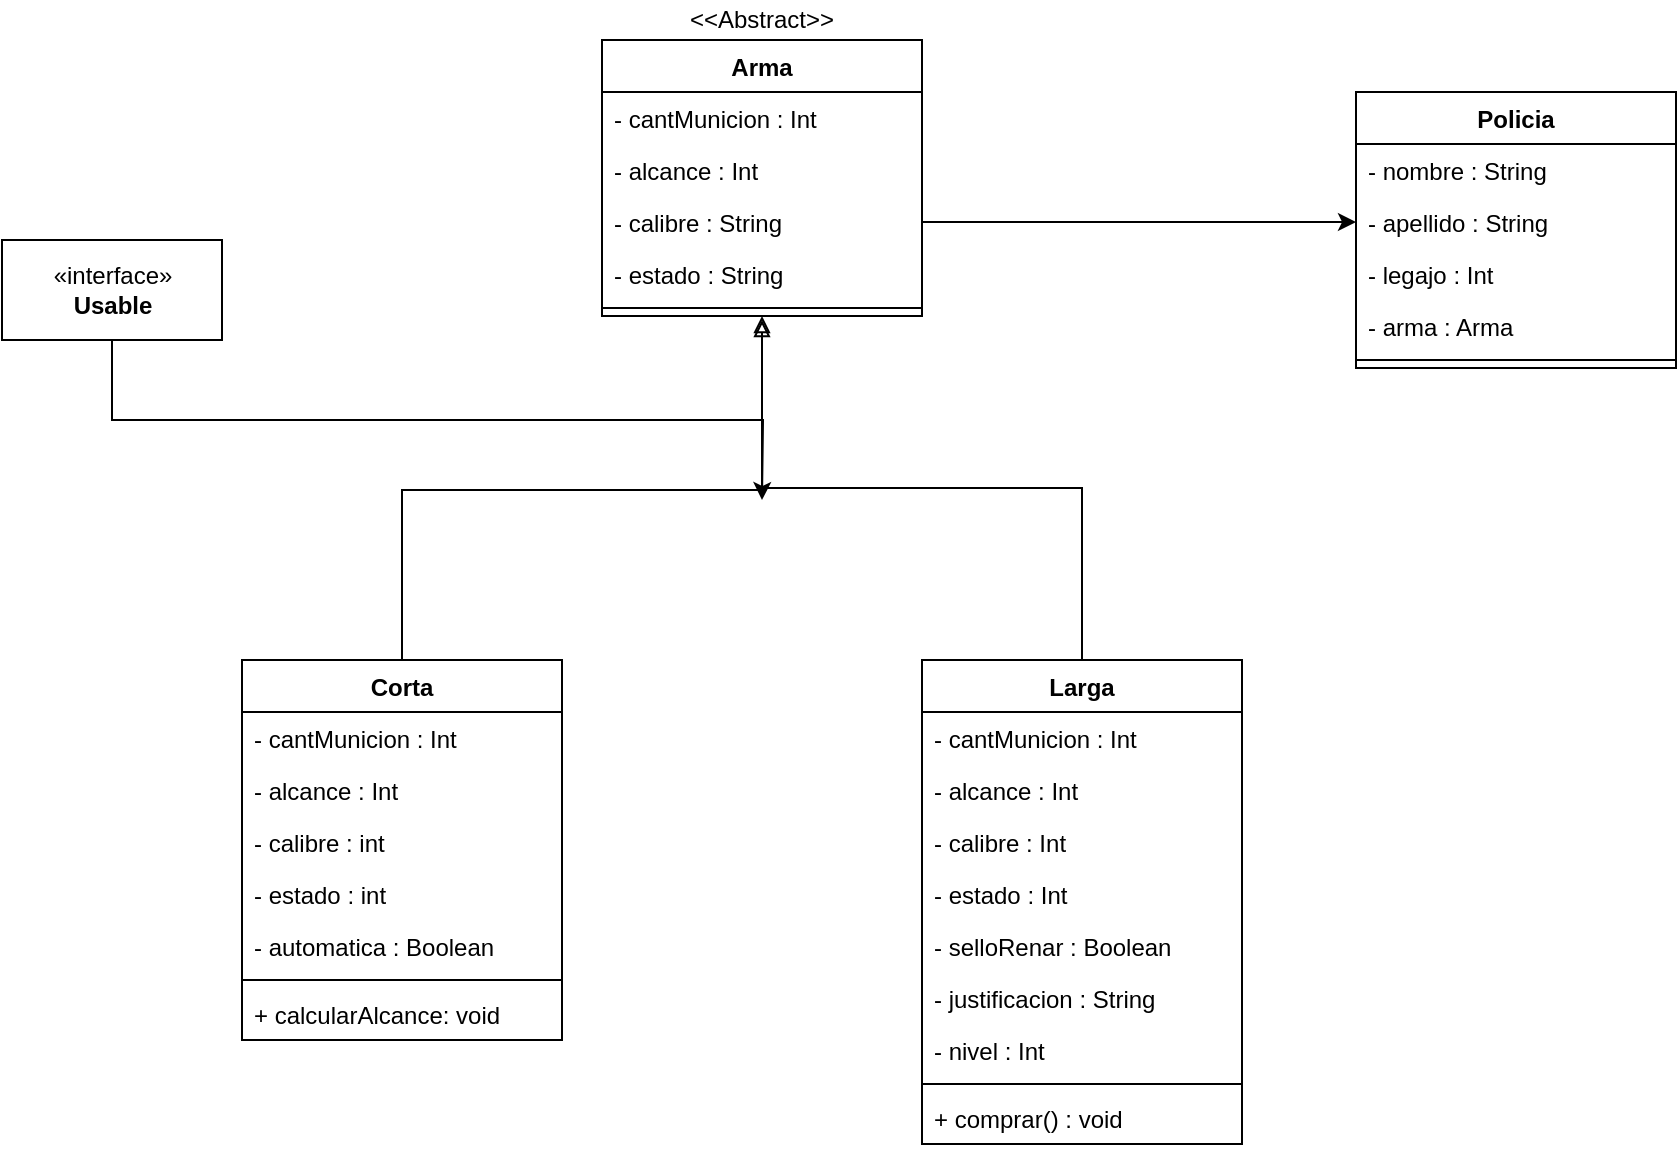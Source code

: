 <mxfile version="14.5.1" type="device"><diagram id="Ae6qrssCLfOTPFj83DpA" name="Página-1"><mxGraphModel dx="1185" dy="685" grid="1" gridSize="10" guides="1" tooltips="1" connect="1" arrows="1" fold="1" page="1" pageScale="1" pageWidth="1654" pageHeight="1169" math="0" shadow="0"><root><mxCell id="0"/><mxCell id="1" parent="0"/><mxCell id="3iwMd1MLY0T8efNBVUh5-1" value="Arma" style="swimlane;fontStyle=1;align=center;verticalAlign=top;childLayout=stackLayout;horizontal=1;startSize=26;horizontalStack=0;resizeParent=1;resizeParentMax=0;resizeLast=0;collapsible=1;marginBottom=0;" vertex="1" parent="1"><mxGeometry x="450" y="250" width="160" height="138" as="geometry"/></mxCell><mxCell id="3iwMd1MLY0T8efNBVUh5-2" value="- cantMunicion : Int" style="text;strokeColor=none;fillColor=none;align=left;verticalAlign=top;spacingLeft=4;spacingRight=4;overflow=hidden;rotatable=0;points=[[0,0.5],[1,0.5]];portConstraint=eastwest;" vertex="1" parent="3iwMd1MLY0T8efNBVUh5-1"><mxGeometry y="26" width="160" height="26" as="geometry"/></mxCell><mxCell id="3iwMd1MLY0T8efNBVUh5-11" value="- alcance : Int" style="text;strokeColor=none;fillColor=none;align=left;verticalAlign=top;spacingLeft=4;spacingRight=4;overflow=hidden;rotatable=0;points=[[0,0.5],[1,0.5]];portConstraint=eastwest;" vertex="1" parent="3iwMd1MLY0T8efNBVUh5-1"><mxGeometry y="52" width="160" height="26" as="geometry"/></mxCell><mxCell id="3iwMd1MLY0T8efNBVUh5-12" value="- calibre : String" style="text;strokeColor=none;fillColor=none;align=left;verticalAlign=top;spacingLeft=4;spacingRight=4;overflow=hidden;rotatable=0;points=[[0,0.5],[1,0.5]];portConstraint=eastwest;" vertex="1" parent="3iwMd1MLY0T8efNBVUh5-1"><mxGeometry y="78" width="160" height="26" as="geometry"/></mxCell><mxCell id="3iwMd1MLY0T8efNBVUh5-13" value="- estado : String" style="text;strokeColor=none;fillColor=none;align=left;verticalAlign=top;spacingLeft=4;spacingRight=4;overflow=hidden;rotatable=0;points=[[0,0.5],[1,0.5]];portConstraint=eastwest;" vertex="1" parent="3iwMd1MLY0T8efNBVUh5-1"><mxGeometry y="104" width="160" height="26" as="geometry"/></mxCell><mxCell id="3iwMd1MLY0T8efNBVUh5-3" value="" style="line;strokeWidth=1;fillColor=none;align=left;verticalAlign=middle;spacingTop=-1;spacingLeft=3;spacingRight=3;rotatable=0;labelPosition=right;points=[];portConstraint=eastwest;" vertex="1" parent="3iwMd1MLY0T8efNBVUh5-1"><mxGeometry y="130" width="160" height="8" as="geometry"/></mxCell><mxCell id="3iwMd1MLY0T8efNBVUh5-5" value="Policia" style="swimlane;fontStyle=1;align=center;verticalAlign=top;childLayout=stackLayout;horizontal=1;startSize=26;horizontalStack=0;resizeParent=1;resizeParentMax=0;resizeLast=0;collapsible=1;marginBottom=0;" vertex="1" parent="1"><mxGeometry x="827" y="276" width="160" height="138" as="geometry"/></mxCell><mxCell id="3iwMd1MLY0T8efNBVUh5-6" value="- nombre : String" style="text;strokeColor=none;fillColor=none;align=left;verticalAlign=top;spacingLeft=4;spacingRight=4;overflow=hidden;rotatable=0;points=[[0,0.5],[1,0.5]];portConstraint=eastwest;" vertex="1" parent="3iwMd1MLY0T8efNBVUh5-5"><mxGeometry y="26" width="160" height="26" as="geometry"/></mxCell><mxCell id="3iwMd1MLY0T8efNBVUh5-9" value="- apellido : String" style="text;strokeColor=none;fillColor=none;align=left;verticalAlign=top;spacingLeft=4;spacingRight=4;overflow=hidden;rotatable=0;points=[[0,0.5],[1,0.5]];portConstraint=eastwest;" vertex="1" parent="3iwMd1MLY0T8efNBVUh5-5"><mxGeometry y="52" width="160" height="26" as="geometry"/></mxCell><mxCell id="3iwMd1MLY0T8efNBVUh5-10" value="- legajo : Int&#10;" style="text;strokeColor=none;fillColor=none;align=left;verticalAlign=top;spacingLeft=4;spacingRight=4;overflow=hidden;rotatable=0;points=[[0,0.5],[1,0.5]];portConstraint=eastwest;" vertex="1" parent="3iwMd1MLY0T8efNBVUh5-5"><mxGeometry y="78" width="160" height="26" as="geometry"/></mxCell><mxCell id="3iwMd1MLY0T8efNBVUh5-50" value="- arma : Arma" style="text;strokeColor=none;fillColor=none;align=left;verticalAlign=top;spacingLeft=4;spacingRight=4;overflow=hidden;rotatable=0;points=[[0,0.5],[1,0.5]];portConstraint=eastwest;" vertex="1" parent="3iwMd1MLY0T8efNBVUh5-5"><mxGeometry y="104" width="160" height="26" as="geometry"/></mxCell><mxCell id="3iwMd1MLY0T8efNBVUh5-7" value="" style="line;strokeWidth=1;fillColor=none;align=left;verticalAlign=middle;spacingTop=-1;spacingLeft=3;spacingRight=3;rotatable=0;labelPosition=right;points=[];portConstraint=eastwest;" vertex="1" parent="3iwMd1MLY0T8efNBVUh5-5"><mxGeometry y="130" width="160" height="8" as="geometry"/></mxCell><mxCell id="3iwMd1MLY0T8efNBVUh5-57" style="edgeStyle=orthogonalEdgeStyle;rounded=0;orthogonalLoop=1;jettySize=auto;html=1;exitX=0.5;exitY=0;exitDx=0;exitDy=0;endArrow=block;endFill=0;" edge="1" parent="1" source="3iwMd1MLY0T8efNBVUh5-18"><mxGeometry relative="1" as="geometry"><mxPoint x="530" y="390" as="targetPoint"/><Array as="points"><mxPoint x="350" y="475"/><mxPoint x="530" y="475"/></Array></mxGeometry></mxCell><mxCell id="3iwMd1MLY0T8efNBVUh5-18" value="Corta" style="swimlane;fontStyle=1;align=center;verticalAlign=top;childLayout=stackLayout;horizontal=1;startSize=26;horizontalStack=0;resizeParent=1;resizeParentMax=0;resizeLast=0;collapsible=1;marginBottom=0;" vertex="1" parent="1"><mxGeometry x="270" y="560" width="160" height="190" as="geometry"/></mxCell><mxCell id="3iwMd1MLY0T8efNBVUh5-19" value="- cantMunicion : Int" style="text;strokeColor=none;fillColor=none;align=left;verticalAlign=top;spacingLeft=4;spacingRight=4;overflow=hidden;rotatable=0;points=[[0,0.5],[1,0.5]];portConstraint=eastwest;" vertex="1" parent="3iwMd1MLY0T8efNBVUh5-18"><mxGeometry y="26" width="160" height="26" as="geometry"/></mxCell><mxCell id="3iwMd1MLY0T8efNBVUh5-27" value="- alcance : Int" style="text;strokeColor=none;fillColor=none;align=left;verticalAlign=top;spacingLeft=4;spacingRight=4;overflow=hidden;rotatable=0;points=[[0,0.5],[1,0.5]];portConstraint=eastwest;" vertex="1" parent="3iwMd1MLY0T8efNBVUh5-18"><mxGeometry y="52" width="160" height="26" as="geometry"/></mxCell><mxCell id="3iwMd1MLY0T8efNBVUh5-28" value="- calibre : int" style="text;strokeColor=none;fillColor=none;align=left;verticalAlign=top;spacingLeft=4;spacingRight=4;overflow=hidden;rotatable=0;points=[[0,0.5],[1,0.5]];portConstraint=eastwest;" vertex="1" parent="3iwMd1MLY0T8efNBVUh5-18"><mxGeometry y="78" width="160" height="26" as="geometry"/></mxCell><mxCell id="3iwMd1MLY0T8efNBVUh5-29" value="- estado : int " style="text;strokeColor=none;fillColor=none;align=left;verticalAlign=top;spacingLeft=4;spacingRight=4;overflow=hidden;rotatable=0;points=[[0,0.5],[1,0.5]];portConstraint=eastwest;" vertex="1" parent="3iwMd1MLY0T8efNBVUh5-18"><mxGeometry y="104" width="160" height="26" as="geometry"/></mxCell><mxCell id="3iwMd1MLY0T8efNBVUh5-30" value="- automatica : Boolean" style="text;strokeColor=none;fillColor=none;align=left;verticalAlign=top;spacingLeft=4;spacingRight=4;overflow=hidden;rotatable=0;points=[[0,0.5],[1,0.5]];portConstraint=eastwest;" vertex="1" parent="3iwMd1MLY0T8efNBVUh5-18"><mxGeometry y="130" width="160" height="26" as="geometry"/></mxCell><mxCell id="3iwMd1MLY0T8efNBVUh5-20" value="" style="line;strokeWidth=1;fillColor=none;align=left;verticalAlign=middle;spacingTop=-1;spacingLeft=3;spacingRight=3;rotatable=0;labelPosition=right;points=[];portConstraint=eastwest;" vertex="1" parent="3iwMd1MLY0T8efNBVUh5-18"><mxGeometry y="156" width="160" height="8" as="geometry"/></mxCell><mxCell id="3iwMd1MLY0T8efNBVUh5-21" value="+ calcularAlcance: void" style="text;strokeColor=none;fillColor=none;align=left;verticalAlign=top;spacingLeft=4;spacingRight=4;overflow=hidden;rotatable=0;points=[[0,0.5],[1,0.5]];portConstraint=eastwest;" vertex="1" parent="3iwMd1MLY0T8efNBVUh5-18"><mxGeometry y="164" width="160" height="26" as="geometry"/></mxCell><mxCell id="3iwMd1MLY0T8efNBVUh5-56" style="edgeStyle=orthogonalEdgeStyle;rounded=0;orthogonalLoop=1;jettySize=auto;html=1;exitX=0.5;exitY=0;exitDx=0;exitDy=0;entryX=0.5;entryY=1;entryDx=0;entryDy=0;endArrow=block;endFill=0;" edge="1" parent="1" source="3iwMd1MLY0T8efNBVUh5-22" target="3iwMd1MLY0T8efNBVUh5-1"><mxGeometry relative="1" as="geometry"><mxPoint x="531.6" y="414.988" as="targetPoint"/><Array as="points"><mxPoint x="690" y="474"/><mxPoint x="530" y="474"/></Array></mxGeometry></mxCell><mxCell id="3iwMd1MLY0T8efNBVUh5-22" value="Larga" style="swimlane;fontStyle=1;align=center;verticalAlign=top;childLayout=stackLayout;horizontal=1;startSize=26;horizontalStack=0;resizeParent=1;resizeParentMax=0;resizeLast=0;collapsible=1;marginBottom=0;" vertex="1" parent="1"><mxGeometry x="610" y="560" width="160" height="242" as="geometry"/></mxCell><mxCell id="3iwMd1MLY0T8efNBVUh5-23" value="- cantMunicion : Int" style="text;strokeColor=none;fillColor=none;align=left;verticalAlign=top;spacingLeft=4;spacingRight=4;overflow=hidden;rotatable=0;points=[[0,0.5],[1,0.5]];portConstraint=eastwest;" vertex="1" parent="3iwMd1MLY0T8efNBVUh5-22"><mxGeometry y="26" width="160" height="26" as="geometry"/></mxCell><mxCell id="3iwMd1MLY0T8efNBVUh5-31" value="- alcance : Int" style="text;strokeColor=none;fillColor=none;align=left;verticalAlign=top;spacingLeft=4;spacingRight=4;overflow=hidden;rotatable=0;points=[[0,0.5],[1,0.5]];portConstraint=eastwest;" vertex="1" parent="3iwMd1MLY0T8efNBVUh5-22"><mxGeometry y="52" width="160" height="26" as="geometry"/></mxCell><mxCell id="3iwMd1MLY0T8efNBVUh5-32" value="- calibre : Int" style="text;strokeColor=none;fillColor=none;align=left;verticalAlign=top;spacingLeft=4;spacingRight=4;overflow=hidden;rotatable=0;points=[[0,0.5],[1,0.5]];portConstraint=eastwest;" vertex="1" parent="3iwMd1MLY0T8efNBVUh5-22"><mxGeometry y="78" width="160" height="26" as="geometry"/></mxCell><mxCell id="3iwMd1MLY0T8efNBVUh5-33" value="- estado : Int" style="text;strokeColor=none;fillColor=none;align=left;verticalAlign=top;spacingLeft=4;spacingRight=4;overflow=hidden;rotatable=0;points=[[0,0.5],[1,0.5]];portConstraint=eastwest;" vertex="1" parent="3iwMd1MLY0T8efNBVUh5-22"><mxGeometry y="104" width="160" height="26" as="geometry"/></mxCell><mxCell id="3iwMd1MLY0T8efNBVUh5-34" value="- selloRenar : Boolean" style="text;strokeColor=none;fillColor=none;align=left;verticalAlign=top;spacingLeft=4;spacingRight=4;overflow=hidden;rotatable=0;points=[[0,0.5],[1,0.5]];portConstraint=eastwest;" vertex="1" parent="3iwMd1MLY0T8efNBVUh5-22"><mxGeometry y="130" width="160" height="26" as="geometry"/></mxCell><mxCell id="3iwMd1MLY0T8efNBVUh5-35" value="- justificacion : String " style="text;strokeColor=none;fillColor=none;align=left;verticalAlign=top;spacingLeft=4;spacingRight=4;overflow=hidden;rotatable=0;points=[[0,0.5],[1,0.5]];portConstraint=eastwest;" vertex="1" parent="3iwMd1MLY0T8efNBVUh5-22"><mxGeometry y="156" width="160" height="26" as="geometry"/></mxCell><mxCell id="3iwMd1MLY0T8efNBVUh5-36" value="- nivel : Int" style="text;strokeColor=none;fillColor=none;align=left;verticalAlign=top;spacingLeft=4;spacingRight=4;overflow=hidden;rotatable=0;points=[[0,0.5],[1,0.5]];portConstraint=eastwest;" vertex="1" parent="3iwMd1MLY0T8efNBVUh5-22"><mxGeometry y="182" width="160" height="26" as="geometry"/></mxCell><mxCell id="3iwMd1MLY0T8efNBVUh5-24" value="" style="line;strokeWidth=1;fillColor=none;align=left;verticalAlign=middle;spacingTop=-1;spacingLeft=3;spacingRight=3;rotatable=0;labelPosition=right;points=[];portConstraint=eastwest;" vertex="1" parent="3iwMd1MLY0T8efNBVUh5-22"><mxGeometry y="208" width="160" height="8" as="geometry"/></mxCell><mxCell id="3iwMd1MLY0T8efNBVUh5-25" value="+ comprar() : void" style="text;strokeColor=none;fillColor=none;align=left;verticalAlign=top;spacingLeft=4;spacingRight=4;overflow=hidden;rotatable=0;points=[[0,0.5],[1,0.5]];portConstraint=eastwest;" vertex="1" parent="3iwMd1MLY0T8efNBVUh5-22"><mxGeometry y="216" width="160" height="26" as="geometry"/></mxCell><mxCell id="3iwMd1MLY0T8efNBVUh5-26" value="&amp;lt;&amp;lt;Abstract&amp;gt;&amp;gt;" style="text;html=1;strokeColor=none;fillColor=none;align=center;verticalAlign=middle;whiteSpace=wrap;rounded=0;" vertex="1" parent="1"><mxGeometry x="510" y="230" width="40" height="20" as="geometry"/></mxCell><mxCell id="3iwMd1MLY0T8efNBVUh5-49" style="edgeStyle=orthogonalEdgeStyle;rounded=0;orthogonalLoop=1;jettySize=auto;html=1;exitX=1;exitY=0.5;exitDx=0;exitDy=0;entryX=0;entryY=0.5;entryDx=0;entryDy=0;endArrow=classic;endFill=1;" edge="1" parent="1" source="3iwMd1MLY0T8efNBVUh5-12" target="3iwMd1MLY0T8efNBVUh5-9"><mxGeometry relative="1" as="geometry"/></mxCell><mxCell id="3iwMd1MLY0T8efNBVUh5-60" style="edgeStyle=orthogonalEdgeStyle;rounded=0;orthogonalLoop=1;jettySize=auto;html=1;exitX=0.5;exitY=1;exitDx=0;exitDy=0;endArrow=classic;endFill=1;" edge="1" parent="1" source="3iwMd1MLY0T8efNBVUh5-58"><mxGeometry relative="1" as="geometry"><mxPoint x="530" y="480" as="targetPoint"/></mxGeometry></mxCell><mxCell id="3iwMd1MLY0T8efNBVUh5-58" value="«interface»&lt;br&gt;&lt;b&gt;Usable&lt;/b&gt;" style="html=1;" vertex="1" parent="1"><mxGeometry x="150" y="350" width="110" height="50" as="geometry"/></mxCell></root></mxGraphModel></diagram></mxfile>